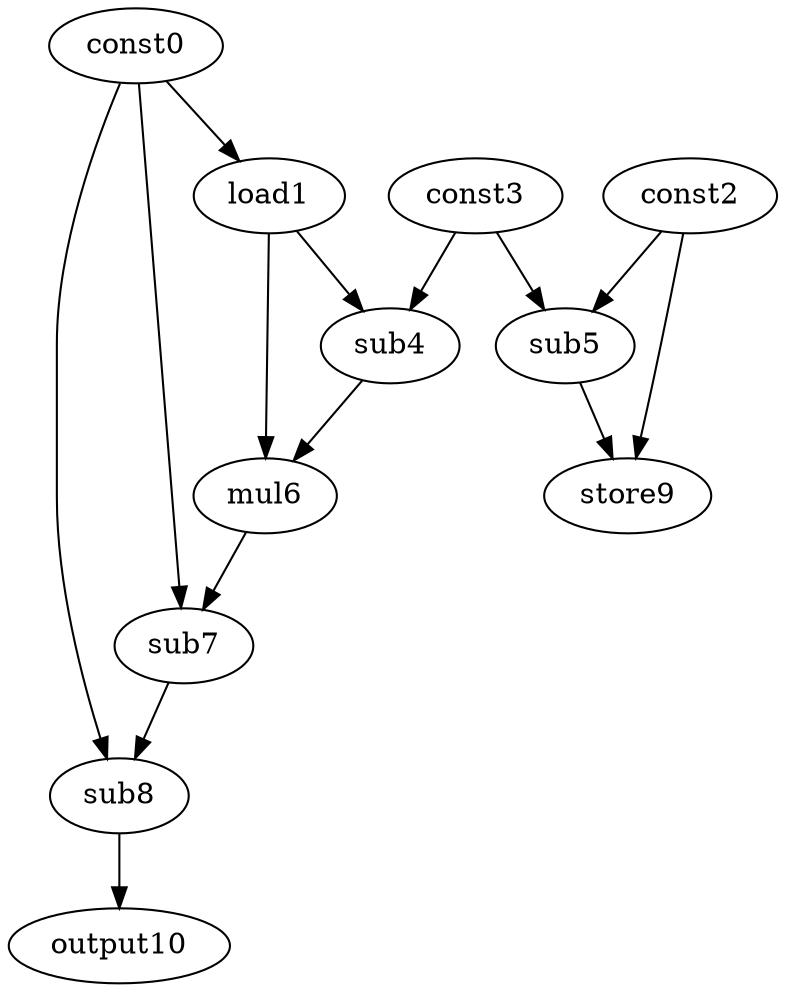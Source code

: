 digraph G { 
const0[opcode=const]; 
load1[opcode=load]; 
const2[opcode=const]; 
const3[opcode=const]; 
sub4[opcode=sub]; 
sub5[opcode=sub]; 
mul6[opcode=mul]; 
sub7[opcode=sub]; 
sub8[opcode=sub]; 
store9[opcode=store]; 
output10[opcode=output]; 
const0->load1[operand=0];
const2->sub5[operand=0];
const3->sub5[operand=1];
load1->sub4[operand=0];
const3->sub4[operand=1];
const2->store9[operand=0];
sub5->store9[operand=1];
load1->mul6[operand=0];
sub4->mul6[operand=1];
const0->sub7[operand=0];
mul6->sub7[operand=1];
const0->sub8[operand=0];
sub7->sub8[operand=1];
sub8->output10[operand=0];
}
